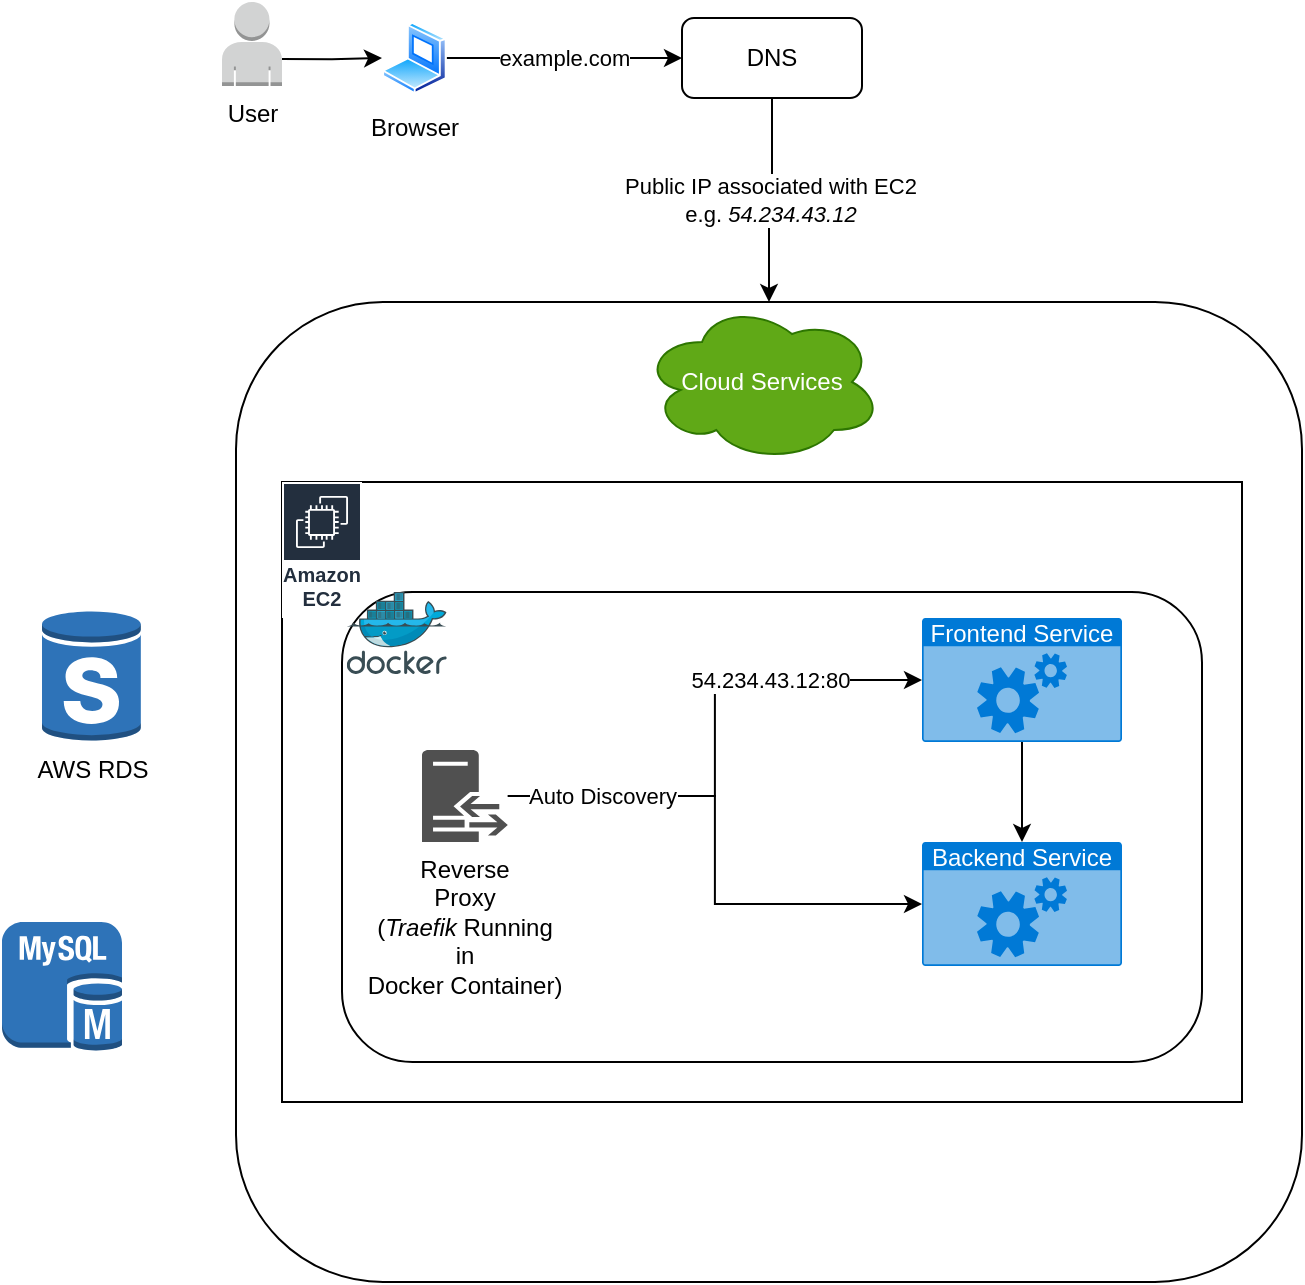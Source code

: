 <mxfile version="21.3.2" type="github">
  <diagram name="Page-1" id="goW-xutGmIgGnAvLxzgP">
    <mxGraphModel dx="875" dy="472" grid="1" gridSize="10" guides="1" tooltips="1" connect="1" arrows="1" fold="1" page="1" pageScale="1" pageWidth="1200" pageHeight="1920" background="none" math="0" shadow="0">
      <root>
        <mxCell id="0" />
        <mxCell id="1" parent="0" />
        <mxCell id="rzrdu1us9HTBLImDNAjI-4" value="" style="edgeStyle=orthogonalEdgeStyle;rounded=0;orthogonalLoop=1;jettySize=auto;html=1;exitX=1;exitY=0.68;exitDx=0;exitDy=0;exitPerimeter=0;" edge="1" parent="1" source="rzrdu1us9HTBLImDNAjI-1" target="rzrdu1us9HTBLImDNAjI-2">
          <mxGeometry relative="1" as="geometry">
            <mxPoint x="275" y="164" as="sourcePoint" />
          </mxGeometry>
        </mxCell>
        <mxCell id="rzrdu1us9HTBLImDNAjI-1" value="User" style="outlineConnect=0;dashed=0;verticalLabelPosition=bottom;verticalAlign=top;align=center;html=1;shape=mxgraph.aws3.user;fillColor=#D2D3D3;gradientColor=none;" vertex="1" parent="1">
          <mxGeometry x="140" y="120" width="30" height="42" as="geometry" />
        </mxCell>
        <mxCell id="rzrdu1us9HTBLImDNAjI-12" value="example.com" style="edgeStyle=orthogonalEdgeStyle;rounded=0;orthogonalLoop=1;jettySize=auto;html=1;" edge="1" parent="1" source="rzrdu1us9HTBLImDNAjI-2" target="rzrdu1us9HTBLImDNAjI-11">
          <mxGeometry relative="1" as="geometry" />
        </mxCell>
        <mxCell id="rzrdu1us9HTBLImDNAjI-2" value="Browser" style="image;aspect=fixed;perimeter=ellipsePerimeter;html=1;align=center;shadow=0;dashed=0;spacingTop=3;image=img/lib/active_directory/laptop_client.svg;" vertex="1" parent="1">
          <mxGeometry x="220" y="130" width="32.4" height="36" as="geometry" />
        </mxCell>
        <mxCell id="rzrdu1us9HTBLImDNAjI-6" value="" style="rounded=1;whiteSpace=wrap;html=1;" vertex="1" parent="1">
          <mxGeometry x="147" y="270" width="533" height="490" as="geometry" />
        </mxCell>
        <mxCell id="rzrdu1us9HTBLImDNAjI-11" value="DNS" style="rounded=1;whiteSpace=wrap;html=1;" vertex="1" parent="1">
          <mxGeometry x="370" y="128" width="90" height="40" as="geometry" />
        </mxCell>
        <mxCell id="rzrdu1us9HTBLImDNAjI-13" value="Public IP associated with EC2&lt;br&gt;e.g. &lt;i&gt;54.234.43.12&lt;/i&gt;" style="edgeStyle=orthogonalEdgeStyle;rounded=0;orthogonalLoop=1;jettySize=auto;html=1;entryX=0.5;entryY=0;entryDx=0;entryDy=0;" edge="1" parent="1" source="rzrdu1us9HTBLImDNAjI-11" target="rzrdu1us9HTBLImDNAjI-6">
          <mxGeometry relative="1" as="geometry">
            <mxPoint x="320" y="230" as="targetPoint" />
          </mxGeometry>
        </mxCell>
        <mxCell id="rzrdu1us9HTBLImDNAjI-16" value="" style="rounded=0;whiteSpace=wrap;html=1;" vertex="1" parent="1">
          <mxGeometry x="170" y="360" width="480" height="310" as="geometry" />
        </mxCell>
        <mxCell id="rzrdu1us9HTBLImDNAjI-7" value="Amazon EC2" style="sketch=0;outlineConnect=0;fontColor=#232F3E;gradientColor=none;strokeColor=#ffffff;fillColor=#232F3E;dashed=0;verticalLabelPosition=middle;verticalAlign=bottom;align=center;html=1;whiteSpace=wrap;fontSize=10;fontStyle=1;spacing=3;shape=mxgraph.aws4.productIcon;prIcon=mxgraph.aws4.ec2;" vertex="1" parent="1">
          <mxGeometry x="170" y="360" width="40" height="68" as="geometry" />
        </mxCell>
        <mxCell id="rzrdu1us9HTBLImDNAjI-24" value="" style="rounded=1;whiteSpace=wrap;html=1;" vertex="1" parent="1">
          <mxGeometry x="200" y="415" width="430" height="235" as="geometry" />
        </mxCell>
        <mxCell id="rzrdu1us9HTBLImDNAjI-15" value="" style="image;sketch=0;aspect=fixed;html=1;points=[];align=center;fontSize=12;image=img/lib/mscae/Docker.svg;" vertex="1" parent="1">
          <mxGeometry x="202.4" y="415" width="50" height="41" as="geometry" />
        </mxCell>
        <mxCell id="rzrdu1us9HTBLImDNAjI-36" style="edgeStyle=orthogonalEdgeStyle;rounded=0;orthogonalLoop=1;jettySize=auto;html=1;entryX=0;entryY=0.5;entryDx=0;entryDy=0;entryPerimeter=0;" edge="1" parent="1" source="rzrdu1us9HTBLImDNAjI-17" target="rzrdu1us9HTBLImDNAjI-9">
          <mxGeometry relative="1" as="geometry">
            <mxPoint x="490" y="460.0" as="targetPoint" />
          </mxGeometry>
        </mxCell>
        <mxCell id="rzrdu1us9HTBLImDNAjI-39" value="54.234.43.12:80" style="edgeLabel;html=1;align=center;verticalAlign=middle;resizable=0;points=[];" vertex="1" connectable="0" parent="rzrdu1us9HTBLImDNAjI-36">
          <mxGeometry x="0.427" relative="1" as="geometry">
            <mxPoint as="offset" />
          </mxGeometry>
        </mxCell>
        <mxCell id="rzrdu1us9HTBLImDNAjI-37" style="edgeStyle=orthogonalEdgeStyle;rounded=0;orthogonalLoop=1;jettySize=auto;html=1;entryX=0;entryY=0.5;entryDx=0;entryDy=0;entryPerimeter=0;" edge="1" parent="1" source="rzrdu1us9HTBLImDNAjI-17" target="rzrdu1us9HTBLImDNAjI-33">
          <mxGeometry relative="1" as="geometry" />
        </mxCell>
        <mxCell id="rzrdu1us9HTBLImDNAjI-38" value="Auto Discovery" style="edgeLabel;html=1;align=center;verticalAlign=middle;resizable=0;points=[];" vertex="1" connectable="0" parent="rzrdu1us9HTBLImDNAjI-37">
          <mxGeometry x="-0.776" y="1" relative="1" as="geometry">
            <mxPoint x="18" y="1" as="offset" />
          </mxGeometry>
        </mxCell>
        <mxCell id="rzrdu1us9HTBLImDNAjI-17" value="Reverse&lt;br&gt;Proxy&lt;br&gt;(&lt;i&gt;Traefik &lt;/i&gt;Running&lt;br&gt;in &lt;br&gt;Docker Container)" style="sketch=0;pointerEvents=1;shadow=0;dashed=0;html=1;strokeColor=none;fillColor=#505050;labelPosition=center;verticalLabelPosition=bottom;verticalAlign=top;outlineConnect=0;align=center;shape=mxgraph.office.servers.reverse_proxy;" vertex="1" parent="1">
          <mxGeometry x="240" y="494" width="42.9" height="46" as="geometry" />
        </mxCell>
        <mxCell id="rzrdu1us9HTBLImDNAjI-32" value="Cloud Services" style="ellipse;shape=cloud;whiteSpace=wrap;html=1;fillColor=#60a917;fontColor=#ffffff;strokeColor=#2D7600;" vertex="1" parent="1">
          <mxGeometry x="350" y="270" width="120" height="80" as="geometry" />
        </mxCell>
        <mxCell id="rzrdu1us9HTBLImDNAjI-41" value="" style="edgeStyle=orthogonalEdgeStyle;rounded=0;orthogonalLoop=1;jettySize=auto;html=1;" edge="1" parent="1" source="rzrdu1us9HTBLImDNAjI-9" target="rzrdu1us9HTBLImDNAjI-33">
          <mxGeometry relative="1" as="geometry" />
        </mxCell>
        <mxCell id="rzrdu1us9HTBLImDNAjI-9" value="Frontend Service" style="html=1;whiteSpace=wrap;strokeColor=none;fillColor=#0079D6;labelPosition=center;verticalLabelPosition=middle;verticalAlign=top;align=center;fontSize=12;outlineConnect=0;spacingTop=-6;fontColor=#FFFFFF;sketch=0;shape=mxgraph.sitemap.services;" vertex="1" parent="1">
          <mxGeometry x="490" y="428" width="100" height="62" as="geometry" />
        </mxCell>
        <mxCell id="rzrdu1us9HTBLImDNAjI-33" value="Backend Service" style="html=1;whiteSpace=wrap;strokeColor=none;fillColor=#0079D6;labelPosition=center;verticalLabelPosition=middle;verticalAlign=top;align=center;fontSize=12;outlineConnect=0;spacingTop=-6;fontColor=#FFFFFF;sketch=0;shape=mxgraph.sitemap.services;" vertex="1" parent="1">
          <mxGeometry x="490" y="540" width="100" height="62" as="geometry" />
        </mxCell>
        <mxCell id="rzrdu1us9HTBLImDNAjI-42" value="" style="outlineConnect=0;dashed=0;verticalLabelPosition=bottom;verticalAlign=top;align=center;html=1;shape=mxgraph.aws3.mysql_db_instance;fillColor=#2E73B8;gradientColor=none;" vertex="1" parent="1">
          <mxGeometry x="30" y="580" width="60" height="64.5" as="geometry" />
        </mxCell>
        <mxCell id="rzrdu1us9HTBLImDNAjI-43" value="AWS RDS" style="outlineConnect=0;dashed=0;verticalLabelPosition=bottom;verticalAlign=top;align=center;html=1;shape=mxgraph.aws3.rds_db_instance_standby_multi_az;fillColor=#2E73B8;gradientColor=none;" vertex="1" parent="1">
          <mxGeometry x="50" y="424" width="49.5" height="66" as="geometry" />
        </mxCell>
      </root>
    </mxGraphModel>
  </diagram>
</mxfile>
